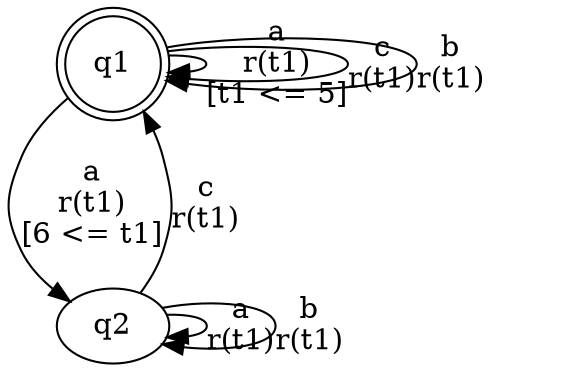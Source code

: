 digraph L {
	qq1[label=q1 shape=doublecircle]
	qq2[label=q2]
	qq1 -> qq2[label="a\nr(t1)\n[6 <= t1]"]
	qq2 -> qq1[label="c\nr(t1)\n"]
	qq2 -> qq2[label="a\nr(t1)\n"]
	qq2 -> qq2[label="b\nr(t1)\n"]
	qq1 -> qq1[label="a\nr(t1)\n[t1 <= 5]"]
	qq1 -> qq1[label="c\nr(t1)\n"]
	qq1 -> qq1[label="b\nr(t1)\n"]
}
